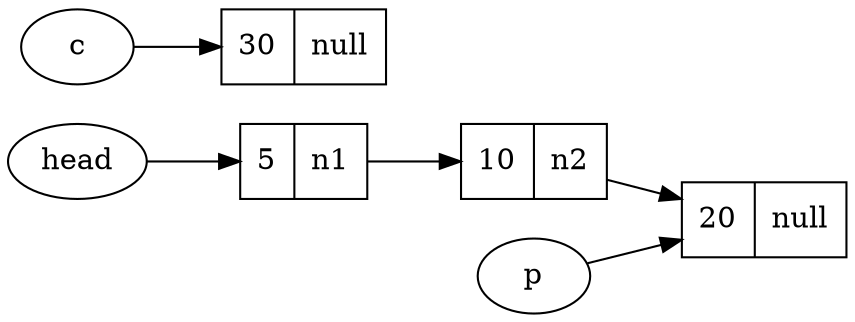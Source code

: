 // digraph demo8{
//   rankdir=LR;
//   node [shape=record];
//   head [shape=ellipse];
//   p [shape=ellipse];
//   c [shape=ellipse];
//   n1 [label="{5|n1}"]
//   n2 [label="{10|n2}"]
//   n3 [label="{20|n3}"]
//   n4 [label="{30|null}"]


//   head -> n1
//   n1 -> n2
//   n2 -> n3
//   n3 -> n4
//   c->n1
//   p ->n1
// }



//删除尾节点的情况---------------------------
// digraph demo8{
//   rankdir=LR;
//   node [shape=record];
//   head [shape=ellipse];
//   p [shape=ellipse];
//   c [shape=ellipse];
//   n1 [label="{5|n1}"]
//   n2 [label="{10|n2}"]
//   n3 [label="{20|n3}"]
//   n4 [label="{30|null}"]


//   head -> n1
//   n1 -> n2
//   n2 -> n3
//   n3 -> n4
//   c->n4
//   p ->n3
// }

/*
p.next=null
p.next=c.next
c.next=null
*/


digraph demo8{
  rankdir=LR;
  node [shape=record];
  head [shape=ellipse];
  p [shape=ellipse];
  c [shape=ellipse];
  n1 [label="{5|n1}"]
  n2 [label="{10|n2}"]
  n3 [label="{20|null}"]
  n4 [label="{30|null}"]


  head -> n1
  n1 -> n2
  n2 -> n3
  // n3 -> n4
  c->n4
  p ->n3
}




//删除中间节点的情况----------------------------------------------------------------------------

// digraph demo8{
//   rankdir=LR;
//   node [shape=record];
//   head [shape=ellipse];
//   p [shape=ellipse];
//   c [shape=ellipse];
//   n1 [label="{5|n1}"]
//   n2 [label="{10|n2}"]
//   n3 [label="{20|n3}"]
//   n4 [label="{30|null}"]
//   head -> n1
//   n1 -> n2 [color="red"]
//   n2 -> n3
//   n3 -> n4

//   p ->n1
//   c->n2
// }


// /*
// p.next=null
// */
// digraph demo8{
//   rankdir=LR;
//   node [shape=record];
//   head [shape=ellipse];
//   p [shape=ellipse];
//   c [shape=ellipse];
//   n1 [label="{5|n1}"]
//   n2 [label="{10|n2}"]
//   n3 [label="{20|n3}"]
//   n4 [label="{30|null}"]

//   head -> n1
//   // n1 -> n2
//   n2 -> n3
//   n3 -> n4

//   // n1 -> n3
//   c->n2

//   p ->n1
// }

// /*
// p.next=c.next
// */
// digraph demo8{
//   rankdir=LR;
//   node [shape=record];
//   head [shape=ellipse];
//   p [shape=ellipse];
//   c [shape=ellipse];
//   n1 [label="{5|n1}"]
//   n2 [label="{10|n2}"] [color="orange"]
//   n3 [label="{20|n3}"]
//   n4 [label="{30|null}"]

//   head -> n1
//   n2 -> n3
//   n3 -> n4

//   c -> n2
//   p -> n1
//   n1 -> n3 [color="red"]
// }


// /*
// c.next=null;
// */
// digraph demo8{
//   rankdir=LR;
//   node [shape=record];
//   head [shape=ellipse];
//   p [shape=ellipse];
//   c [shape=ellipse];
//   n1 [label="{5|n1}"]
//   n2 [label="{10|n2}"] [color="red"]
//   n3 [label="{20|n3}"]
//   n4 [label="{30|null}"]

//   head -> n1
//   n3 -> n4

//   c -> n2
//   p -> n1
//   n1 -> n3
// }





